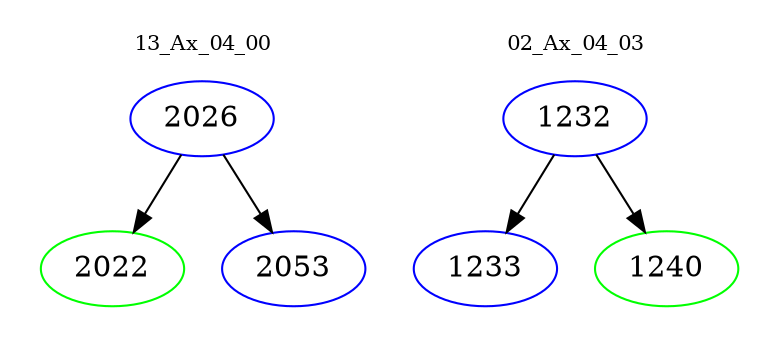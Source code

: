 digraph{
subgraph cluster_0 {
color = white
label = "13_Ax_04_00";
fontsize=10;
T0_2026 [label="2026", color="blue"]
T0_2026 -> T0_2022 [color="black"]
T0_2022 [label="2022", color="green"]
T0_2026 -> T0_2053 [color="black"]
T0_2053 [label="2053", color="blue"]
}
subgraph cluster_1 {
color = white
label = "02_Ax_04_03";
fontsize=10;
T1_1232 [label="1232", color="blue"]
T1_1232 -> T1_1233 [color="black"]
T1_1233 [label="1233", color="blue"]
T1_1232 -> T1_1240 [color="black"]
T1_1240 [label="1240", color="green"]
}
}
